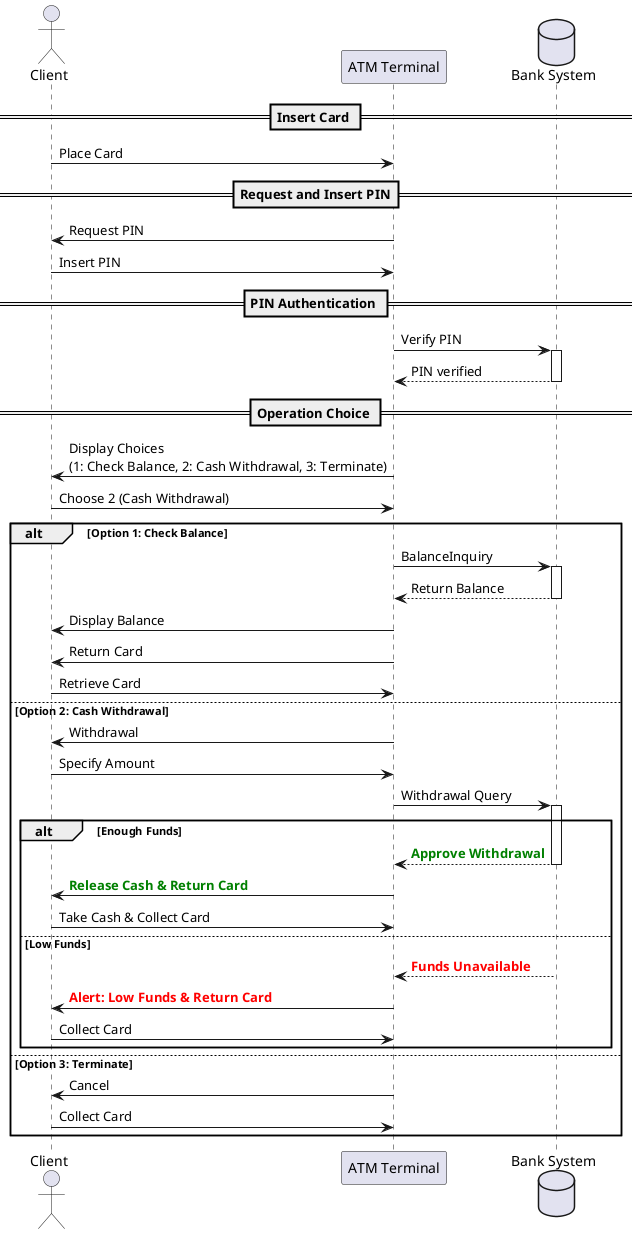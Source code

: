 @startuml ATMInteraction

actor Client as C
participant "ATM Terminal" as ATM
database "Bank System" as BS

== Insert Card ==
C -> ATM: Place Card

== Request and Insert PIN==
ATM -> C: Request PIN
C -> ATM: Insert PIN

== PIN Authentication ==
ATM -> BS: Verify PIN
activate BS
BS --> ATM: PIN verified
deactivate BS

== Operation Choice ==
ATM -> C: Display Choices\n(1: Check Balance, 2: Cash Withdrawal, 3: Terminate)
C -> ATM: Choose 2 (Cash Withdrawal)

alt Option 1: Check Balance
    ATM -> BS: BalanceInquiry
    activate BS
    BS --> ATM: Return Balance
    deactivate BS
    ATM -> C: Display Balance
    ATM -> C: Return Card
    C -> ATM: Retrieve Card
else Option 2: Cash Withdrawal
    ATM -> C: Withdrawal
    C -> ATM: Specify Amount
    ATM -> BS: Withdrawal Query
    activate BS
    alt Enough Funds
        BS --> ATM: <font color=green><b>Approve Withdrawal</b></font>
        deactivate BS
        ATM -> C: <font color=green><b>Release Cash & Return Card</b></font>
        C -> ATM: Take Cash & Collect Card
    else Low Funds
        BS --> ATM: <font color=red><b>Funds Unavailable</b></font>
        deactivate BS
        ATM -> C: <font color=red><b>Alert: Low Funds & Return Card</b></font>
        C -> ATM: Collect Card
    end
else Option 3: Terminate
    ATM -> C: Cancel
    C -> ATM: Collect Card
end

@enduml
